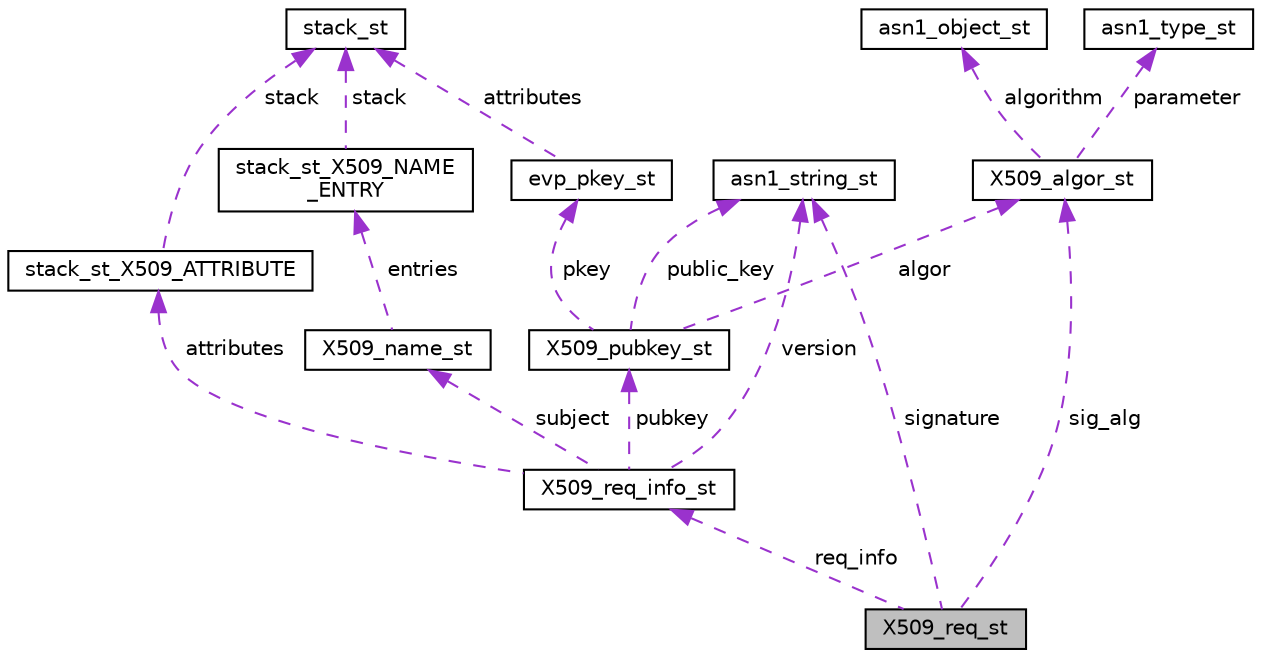 digraph "X509_req_st"
{
 // LATEX_PDF_SIZE
  edge [fontname="Helvetica",fontsize="10",labelfontname="Helvetica",labelfontsize="10"];
  node [fontname="Helvetica",fontsize="10",shape=record];
  Node1 [label="X509_req_st",height=0.2,width=0.4,color="black", fillcolor="grey75", style="filled", fontcolor="black",tooltip=" "];
  Node2 -> Node1 [dir="back",color="darkorchid3",fontsize="10",style="dashed",label=" signature" ,fontname="Helvetica"];
  Node2 [label="asn1_string_st",height=0.2,width=0.4,color="black", fillcolor="white", style="filled",URL="$asn1_8h.html#structasn1__string__st",tooltip=" "];
  Node3 -> Node1 [dir="back",color="darkorchid3",fontsize="10",style="dashed",label=" sig_alg" ,fontname="Helvetica"];
  Node3 [label="X509_algor_st",height=0.2,width=0.4,color="black", fillcolor="white", style="filled",URL="$x509_8h.html#struct_x509__algor__st",tooltip=" "];
  Node4 -> Node3 [dir="back",color="darkorchid3",fontsize="10",style="dashed",label=" algorithm" ,fontname="Helvetica"];
  Node4 [label="asn1_object_st",height=0.2,width=0.4,color="black", fillcolor="white", style="filled",URL="$asn1_8h.html#structasn1__object__st",tooltip=" "];
  Node5 -> Node3 [dir="back",color="darkorchid3",fontsize="10",style="dashed",label=" parameter" ,fontname="Helvetica"];
  Node5 [label="asn1_type_st",height=0.2,width=0.4,color="black", fillcolor="white", style="filled",URL="$asn1_8h.html#structasn1__type__st",tooltip=" "];
  Node6 -> Node1 [dir="back",color="darkorchid3",fontsize="10",style="dashed",label=" req_info" ,fontname="Helvetica"];
  Node6 [label="X509_req_info_st",height=0.2,width=0.4,color="black", fillcolor="white", style="filled",URL="$x509_8h.html#struct_x509__req__info__st",tooltip=" "];
  Node7 -> Node6 [dir="back",color="darkorchid3",fontsize="10",style="dashed",label=" attributes" ,fontname="Helvetica"];
  Node7 [label="stack_st_X509_ATTRIBUTE",height=0.2,width=0.4,color="black", fillcolor="white", style="filled",URL="$x509_8h.html#structstack__st___x509___a_t_t_r_i_b_u_t_e",tooltip=" "];
  Node8 -> Node7 [dir="back",color="darkorchid3",fontsize="10",style="dashed",label=" stack" ,fontname="Helvetica"];
  Node8 [label="stack_st",height=0.2,width=0.4,color="black", fillcolor="white", style="filled",URL="$structstack__st.html",tooltip=" "];
  Node2 -> Node6 [dir="back",color="darkorchid3",fontsize="10",style="dashed",label=" version" ,fontname="Helvetica"];
  Node9 -> Node6 [dir="back",color="darkorchid3",fontsize="10",style="dashed",label=" subject" ,fontname="Helvetica"];
  Node9 [label="X509_name_st",height=0.2,width=0.4,color="black", fillcolor="white", style="filled",URL="$x509_8h.html#struct_x509__name__st",tooltip=" "];
  Node10 -> Node9 [dir="back",color="darkorchid3",fontsize="10",style="dashed",label=" entries" ,fontname="Helvetica"];
  Node10 [label="stack_st_X509_NAME\l_ENTRY",height=0.2,width=0.4,color="black", fillcolor="white", style="filled",URL="$x509_8h.html#structstack__st___x509___n_a_m_e___e_n_t_r_y",tooltip=" "];
  Node8 -> Node10 [dir="back",color="darkorchid3",fontsize="10",style="dashed",label=" stack" ,fontname="Helvetica"];
  Node11 -> Node6 [dir="back",color="darkorchid3",fontsize="10",style="dashed",label=" pubkey" ,fontname="Helvetica"];
  Node11 [label="X509_pubkey_st",height=0.2,width=0.4,color="black", fillcolor="white", style="filled",URL="$x509_8h.html#struct_x509__pubkey__st",tooltip=" "];
  Node2 -> Node11 [dir="back",color="darkorchid3",fontsize="10",style="dashed",label=" public_key" ,fontname="Helvetica"];
  Node12 -> Node11 [dir="back",color="darkorchid3",fontsize="10",style="dashed",label=" pkey" ,fontname="Helvetica"];
  Node12 [label="evp_pkey_st",height=0.2,width=0.4,color="black", fillcolor="white", style="filled",URL="$evp_8h.html#structevp__pkey__st",tooltip=" "];
  Node8 -> Node12 [dir="back",color="darkorchid3",fontsize="10",style="dashed",label=" attributes" ,fontname="Helvetica"];
  Node3 -> Node11 [dir="back",color="darkorchid3",fontsize="10",style="dashed",label=" algor" ,fontname="Helvetica"];
}
